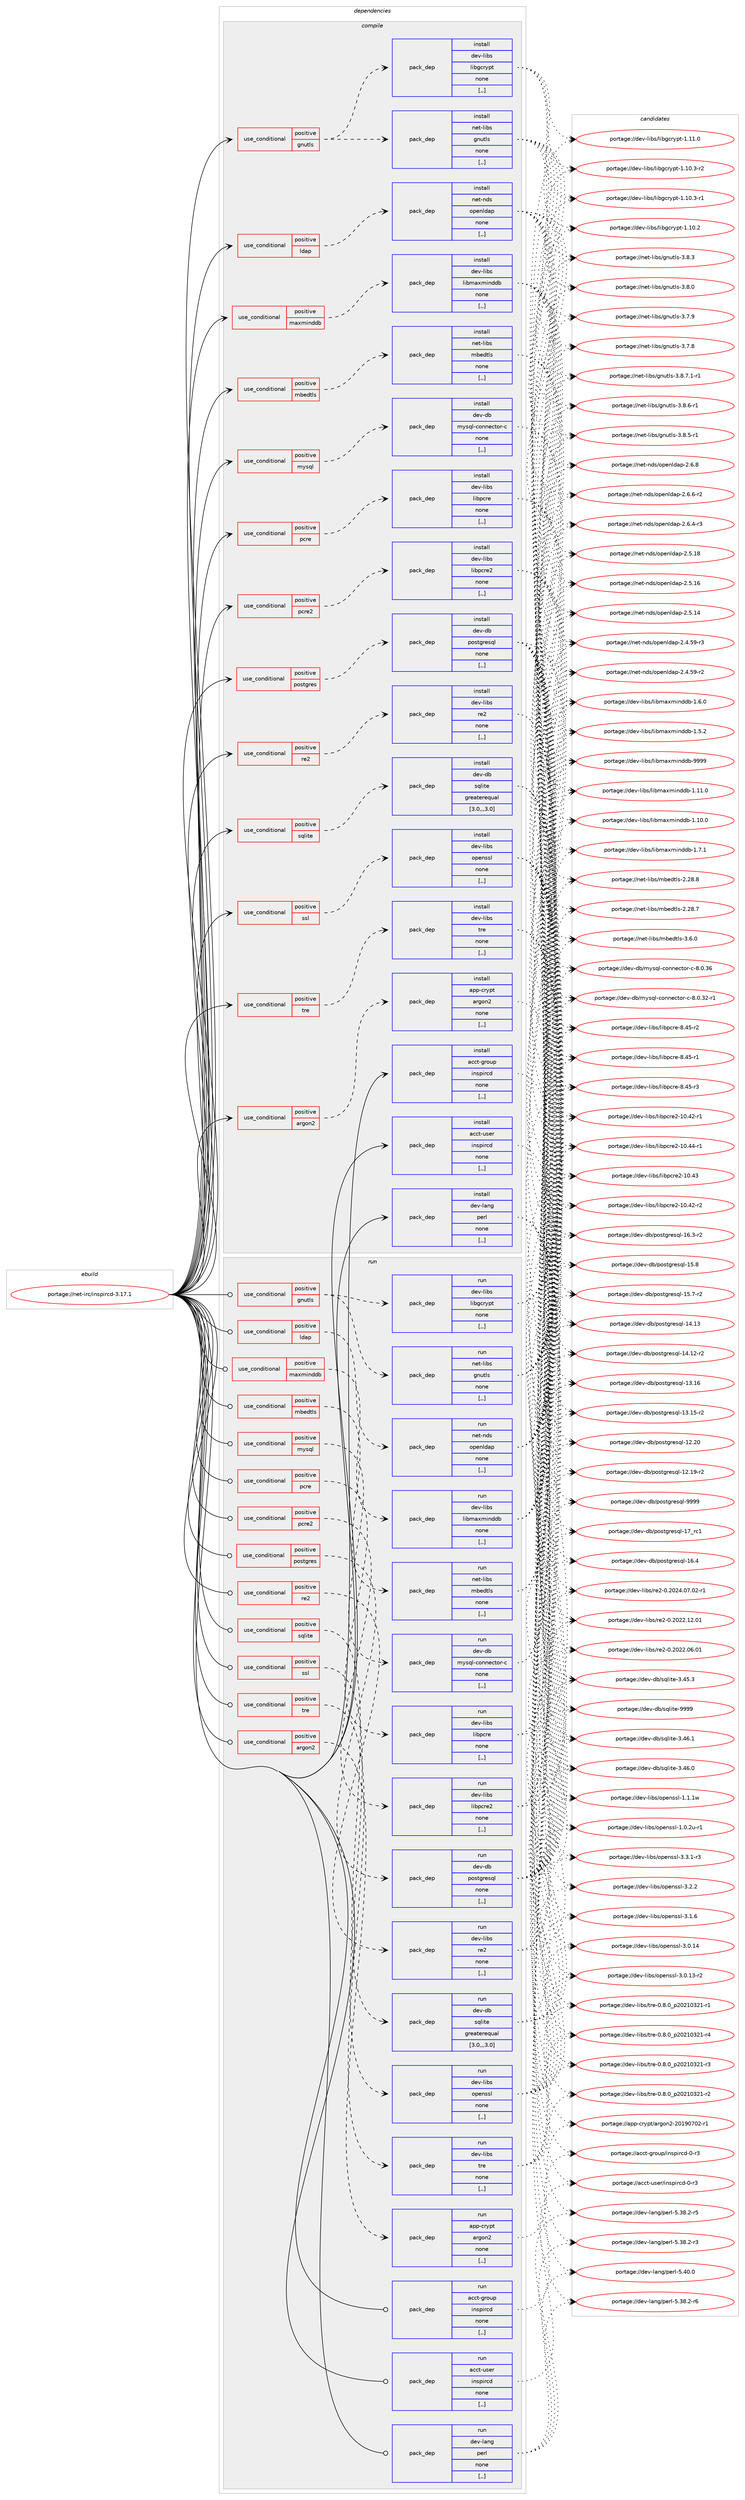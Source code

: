 digraph prolog {

# *************
# Graph options
# *************

newrank=true;
concentrate=true;
compound=true;
graph [rankdir=LR,fontname=Helvetica,fontsize=10,ranksep=1.5];#, ranksep=2.5, nodesep=0.2];
edge  [arrowhead=vee];
node  [fontname=Helvetica,fontsize=10];

# **********
# The ebuild
# **********

subgraph cluster_leftcol {
color=gray;
label=<<i>ebuild</i>>;
id [label="portage://net-irc/inspircd-3.17.1", color=red, width=4, href="../net-irc/inspircd-3.17.1.svg"];
}

# ****************
# The dependencies
# ****************

subgraph cluster_midcol {
color=gray;
label=<<i>dependencies</i>>;
subgraph cluster_compile {
fillcolor="#eeeeee";
style=filled;
label=<<i>compile</i>>;
subgraph cond226894 {
dependency867747 [label=<<TABLE BORDER="0" CELLBORDER="1" CELLSPACING="0" CELLPADDING="4"><TR><TD ROWSPAN="3" CELLPADDING="10">use_conditional</TD></TR><TR><TD>positive</TD></TR><TR><TD>argon2</TD></TR></TABLE>>, shape=none, color=red];
subgraph pack634458 {
dependency867748 [label=<<TABLE BORDER="0" CELLBORDER="1" CELLSPACING="0" CELLPADDING="4" WIDTH="220"><TR><TD ROWSPAN="6" CELLPADDING="30">pack_dep</TD></TR><TR><TD WIDTH="110">install</TD></TR><TR><TD>app-crypt</TD></TR><TR><TD>argon2</TD></TR><TR><TD>none</TD></TR><TR><TD>[,,]</TD></TR></TABLE>>, shape=none, color=blue];
}
dependency867747:e -> dependency867748:w [weight=20,style="dashed",arrowhead="vee"];
}
id:e -> dependency867747:w [weight=20,style="solid",arrowhead="vee"];
subgraph cond226895 {
dependency867749 [label=<<TABLE BORDER="0" CELLBORDER="1" CELLSPACING="0" CELLPADDING="4"><TR><TD ROWSPAN="3" CELLPADDING="10">use_conditional</TD></TR><TR><TD>positive</TD></TR><TR><TD>gnutls</TD></TR></TABLE>>, shape=none, color=red];
subgraph pack634459 {
dependency867750 [label=<<TABLE BORDER="0" CELLBORDER="1" CELLSPACING="0" CELLPADDING="4" WIDTH="220"><TR><TD ROWSPAN="6" CELLPADDING="30">pack_dep</TD></TR><TR><TD WIDTH="110">install</TD></TR><TR><TD>net-libs</TD></TR><TR><TD>gnutls</TD></TR><TR><TD>none</TD></TR><TR><TD>[,,]</TD></TR></TABLE>>, shape=none, color=blue];
}
dependency867749:e -> dependency867750:w [weight=20,style="dashed",arrowhead="vee"];
subgraph pack634460 {
dependency867751 [label=<<TABLE BORDER="0" CELLBORDER="1" CELLSPACING="0" CELLPADDING="4" WIDTH="220"><TR><TD ROWSPAN="6" CELLPADDING="30">pack_dep</TD></TR><TR><TD WIDTH="110">install</TD></TR><TR><TD>dev-libs</TD></TR><TR><TD>libgcrypt</TD></TR><TR><TD>none</TD></TR><TR><TD>[,,]</TD></TR></TABLE>>, shape=none, color=blue];
}
dependency867749:e -> dependency867751:w [weight=20,style="dashed",arrowhead="vee"];
}
id:e -> dependency867749:w [weight=20,style="solid",arrowhead="vee"];
subgraph cond226896 {
dependency867752 [label=<<TABLE BORDER="0" CELLBORDER="1" CELLSPACING="0" CELLPADDING="4"><TR><TD ROWSPAN="3" CELLPADDING="10">use_conditional</TD></TR><TR><TD>positive</TD></TR><TR><TD>ldap</TD></TR></TABLE>>, shape=none, color=red];
subgraph pack634461 {
dependency867753 [label=<<TABLE BORDER="0" CELLBORDER="1" CELLSPACING="0" CELLPADDING="4" WIDTH="220"><TR><TD ROWSPAN="6" CELLPADDING="30">pack_dep</TD></TR><TR><TD WIDTH="110">install</TD></TR><TR><TD>net-nds</TD></TR><TR><TD>openldap</TD></TR><TR><TD>none</TD></TR><TR><TD>[,,]</TD></TR></TABLE>>, shape=none, color=blue];
}
dependency867752:e -> dependency867753:w [weight=20,style="dashed",arrowhead="vee"];
}
id:e -> dependency867752:w [weight=20,style="solid",arrowhead="vee"];
subgraph cond226897 {
dependency867754 [label=<<TABLE BORDER="0" CELLBORDER="1" CELLSPACING="0" CELLPADDING="4"><TR><TD ROWSPAN="3" CELLPADDING="10">use_conditional</TD></TR><TR><TD>positive</TD></TR><TR><TD>maxminddb</TD></TR></TABLE>>, shape=none, color=red];
subgraph pack634462 {
dependency867755 [label=<<TABLE BORDER="0" CELLBORDER="1" CELLSPACING="0" CELLPADDING="4" WIDTH="220"><TR><TD ROWSPAN="6" CELLPADDING="30">pack_dep</TD></TR><TR><TD WIDTH="110">install</TD></TR><TR><TD>dev-libs</TD></TR><TR><TD>libmaxminddb</TD></TR><TR><TD>none</TD></TR><TR><TD>[,,]</TD></TR></TABLE>>, shape=none, color=blue];
}
dependency867754:e -> dependency867755:w [weight=20,style="dashed",arrowhead="vee"];
}
id:e -> dependency867754:w [weight=20,style="solid",arrowhead="vee"];
subgraph cond226898 {
dependency867756 [label=<<TABLE BORDER="0" CELLBORDER="1" CELLSPACING="0" CELLPADDING="4"><TR><TD ROWSPAN="3" CELLPADDING="10">use_conditional</TD></TR><TR><TD>positive</TD></TR><TR><TD>mbedtls</TD></TR></TABLE>>, shape=none, color=red];
subgraph pack634463 {
dependency867757 [label=<<TABLE BORDER="0" CELLBORDER="1" CELLSPACING="0" CELLPADDING="4" WIDTH="220"><TR><TD ROWSPAN="6" CELLPADDING="30">pack_dep</TD></TR><TR><TD WIDTH="110">install</TD></TR><TR><TD>net-libs</TD></TR><TR><TD>mbedtls</TD></TR><TR><TD>none</TD></TR><TR><TD>[,,]</TD></TR></TABLE>>, shape=none, color=blue];
}
dependency867756:e -> dependency867757:w [weight=20,style="dashed",arrowhead="vee"];
}
id:e -> dependency867756:w [weight=20,style="solid",arrowhead="vee"];
subgraph cond226899 {
dependency867758 [label=<<TABLE BORDER="0" CELLBORDER="1" CELLSPACING="0" CELLPADDING="4"><TR><TD ROWSPAN="3" CELLPADDING="10">use_conditional</TD></TR><TR><TD>positive</TD></TR><TR><TD>mysql</TD></TR></TABLE>>, shape=none, color=red];
subgraph pack634464 {
dependency867759 [label=<<TABLE BORDER="0" CELLBORDER="1" CELLSPACING="0" CELLPADDING="4" WIDTH="220"><TR><TD ROWSPAN="6" CELLPADDING="30">pack_dep</TD></TR><TR><TD WIDTH="110">install</TD></TR><TR><TD>dev-db</TD></TR><TR><TD>mysql-connector-c</TD></TR><TR><TD>none</TD></TR><TR><TD>[,,]</TD></TR></TABLE>>, shape=none, color=blue];
}
dependency867758:e -> dependency867759:w [weight=20,style="dashed",arrowhead="vee"];
}
id:e -> dependency867758:w [weight=20,style="solid",arrowhead="vee"];
subgraph cond226900 {
dependency867760 [label=<<TABLE BORDER="0" CELLBORDER="1" CELLSPACING="0" CELLPADDING="4"><TR><TD ROWSPAN="3" CELLPADDING="10">use_conditional</TD></TR><TR><TD>positive</TD></TR><TR><TD>pcre</TD></TR></TABLE>>, shape=none, color=red];
subgraph pack634465 {
dependency867761 [label=<<TABLE BORDER="0" CELLBORDER="1" CELLSPACING="0" CELLPADDING="4" WIDTH="220"><TR><TD ROWSPAN="6" CELLPADDING="30">pack_dep</TD></TR><TR><TD WIDTH="110">install</TD></TR><TR><TD>dev-libs</TD></TR><TR><TD>libpcre</TD></TR><TR><TD>none</TD></TR><TR><TD>[,,]</TD></TR></TABLE>>, shape=none, color=blue];
}
dependency867760:e -> dependency867761:w [weight=20,style="dashed",arrowhead="vee"];
}
id:e -> dependency867760:w [weight=20,style="solid",arrowhead="vee"];
subgraph cond226901 {
dependency867762 [label=<<TABLE BORDER="0" CELLBORDER="1" CELLSPACING="0" CELLPADDING="4"><TR><TD ROWSPAN="3" CELLPADDING="10">use_conditional</TD></TR><TR><TD>positive</TD></TR><TR><TD>pcre2</TD></TR></TABLE>>, shape=none, color=red];
subgraph pack634466 {
dependency867763 [label=<<TABLE BORDER="0" CELLBORDER="1" CELLSPACING="0" CELLPADDING="4" WIDTH="220"><TR><TD ROWSPAN="6" CELLPADDING="30">pack_dep</TD></TR><TR><TD WIDTH="110">install</TD></TR><TR><TD>dev-libs</TD></TR><TR><TD>libpcre2</TD></TR><TR><TD>none</TD></TR><TR><TD>[,,]</TD></TR></TABLE>>, shape=none, color=blue];
}
dependency867762:e -> dependency867763:w [weight=20,style="dashed",arrowhead="vee"];
}
id:e -> dependency867762:w [weight=20,style="solid",arrowhead="vee"];
subgraph cond226902 {
dependency867764 [label=<<TABLE BORDER="0" CELLBORDER="1" CELLSPACING="0" CELLPADDING="4"><TR><TD ROWSPAN="3" CELLPADDING="10">use_conditional</TD></TR><TR><TD>positive</TD></TR><TR><TD>postgres</TD></TR></TABLE>>, shape=none, color=red];
subgraph pack634467 {
dependency867765 [label=<<TABLE BORDER="0" CELLBORDER="1" CELLSPACING="0" CELLPADDING="4" WIDTH="220"><TR><TD ROWSPAN="6" CELLPADDING="30">pack_dep</TD></TR><TR><TD WIDTH="110">install</TD></TR><TR><TD>dev-db</TD></TR><TR><TD>postgresql</TD></TR><TR><TD>none</TD></TR><TR><TD>[,,]</TD></TR></TABLE>>, shape=none, color=blue];
}
dependency867764:e -> dependency867765:w [weight=20,style="dashed",arrowhead="vee"];
}
id:e -> dependency867764:w [weight=20,style="solid",arrowhead="vee"];
subgraph cond226903 {
dependency867766 [label=<<TABLE BORDER="0" CELLBORDER="1" CELLSPACING="0" CELLPADDING="4"><TR><TD ROWSPAN="3" CELLPADDING="10">use_conditional</TD></TR><TR><TD>positive</TD></TR><TR><TD>re2</TD></TR></TABLE>>, shape=none, color=red];
subgraph pack634468 {
dependency867767 [label=<<TABLE BORDER="0" CELLBORDER="1" CELLSPACING="0" CELLPADDING="4" WIDTH="220"><TR><TD ROWSPAN="6" CELLPADDING="30">pack_dep</TD></TR><TR><TD WIDTH="110">install</TD></TR><TR><TD>dev-libs</TD></TR><TR><TD>re2</TD></TR><TR><TD>none</TD></TR><TR><TD>[,,]</TD></TR></TABLE>>, shape=none, color=blue];
}
dependency867766:e -> dependency867767:w [weight=20,style="dashed",arrowhead="vee"];
}
id:e -> dependency867766:w [weight=20,style="solid",arrowhead="vee"];
subgraph cond226904 {
dependency867768 [label=<<TABLE BORDER="0" CELLBORDER="1" CELLSPACING="0" CELLPADDING="4"><TR><TD ROWSPAN="3" CELLPADDING="10">use_conditional</TD></TR><TR><TD>positive</TD></TR><TR><TD>sqlite</TD></TR></TABLE>>, shape=none, color=red];
subgraph pack634469 {
dependency867769 [label=<<TABLE BORDER="0" CELLBORDER="1" CELLSPACING="0" CELLPADDING="4" WIDTH="220"><TR><TD ROWSPAN="6" CELLPADDING="30">pack_dep</TD></TR><TR><TD WIDTH="110">install</TD></TR><TR><TD>dev-db</TD></TR><TR><TD>sqlite</TD></TR><TR><TD>greaterequal</TD></TR><TR><TD>[3.0,,,3.0]</TD></TR></TABLE>>, shape=none, color=blue];
}
dependency867768:e -> dependency867769:w [weight=20,style="dashed",arrowhead="vee"];
}
id:e -> dependency867768:w [weight=20,style="solid",arrowhead="vee"];
subgraph cond226905 {
dependency867770 [label=<<TABLE BORDER="0" CELLBORDER="1" CELLSPACING="0" CELLPADDING="4"><TR><TD ROWSPAN="3" CELLPADDING="10">use_conditional</TD></TR><TR><TD>positive</TD></TR><TR><TD>ssl</TD></TR></TABLE>>, shape=none, color=red];
subgraph pack634470 {
dependency867771 [label=<<TABLE BORDER="0" CELLBORDER="1" CELLSPACING="0" CELLPADDING="4" WIDTH="220"><TR><TD ROWSPAN="6" CELLPADDING="30">pack_dep</TD></TR><TR><TD WIDTH="110">install</TD></TR><TR><TD>dev-libs</TD></TR><TR><TD>openssl</TD></TR><TR><TD>none</TD></TR><TR><TD>[,,]</TD></TR></TABLE>>, shape=none, color=blue];
}
dependency867770:e -> dependency867771:w [weight=20,style="dashed",arrowhead="vee"];
}
id:e -> dependency867770:w [weight=20,style="solid",arrowhead="vee"];
subgraph cond226906 {
dependency867772 [label=<<TABLE BORDER="0" CELLBORDER="1" CELLSPACING="0" CELLPADDING="4"><TR><TD ROWSPAN="3" CELLPADDING="10">use_conditional</TD></TR><TR><TD>positive</TD></TR><TR><TD>tre</TD></TR></TABLE>>, shape=none, color=red];
subgraph pack634471 {
dependency867773 [label=<<TABLE BORDER="0" CELLBORDER="1" CELLSPACING="0" CELLPADDING="4" WIDTH="220"><TR><TD ROWSPAN="6" CELLPADDING="30">pack_dep</TD></TR><TR><TD WIDTH="110">install</TD></TR><TR><TD>dev-libs</TD></TR><TR><TD>tre</TD></TR><TR><TD>none</TD></TR><TR><TD>[,,]</TD></TR></TABLE>>, shape=none, color=blue];
}
dependency867772:e -> dependency867773:w [weight=20,style="dashed",arrowhead="vee"];
}
id:e -> dependency867772:w [weight=20,style="solid",arrowhead="vee"];
subgraph pack634472 {
dependency867774 [label=<<TABLE BORDER="0" CELLBORDER="1" CELLSPACING="0" CELLPADDING="4" WIDTH="220"><TR><TD ROWSPAN="6" CELLPADDING="30">pack_dep</TD></TR><TR><TD WIDTH="110">install</TD></TR><TR><TD>acct-group</TD></TR><TR><TD>inspircd</TD></TR><TR><TD>none</TD></TR><TR><TD>[,,]</TD></TR></TABLE>>, shape=none, color=blue];
}
id:e -> dependency867774:w [weight=20,style="solid",arrowhead="vee"];
subgraph pack634473 {
dependency867775 [label=<<TABLE BORDER="0" CELLBORDER="1" CELLSPACING="0" CELLPADDING="4" WIDTH="220"><TR><TD ROWSPAN="6" CELLPADDING="30">pack_dep</TD></TR><TR><TD WIDTH="110">install</TD></TR><TR><TD>acct-user</TD></TR><TR><TD>inspircd</TD></TR><TR><TD>none</TD></TR><TR><TD>[,,]</TD></TR></TABLE>>, shape=none, color=blue];
}
id:e -> dependency867775:w [weight=20,style="solid",arrowhead="vee"];
subgraph pack634474 {
dependency867776 [label=<<TABLE BORDER="0" CELLBORDER="1" CELLSPACING="0" CELLPADDING="4" WIDTH="220"><TR><TD ROWSPAN="6" CELLPADDING="30">pack_dep</TD></TR><TR><TD WIDTH="110">install</TD></TR><TR><TD>dev-lang</TD></TR><TR><TD>perl</TD></TR><TR><TD>none</TD></TR><TR><TD>[,,]</TD></TR></TABLE>>, shape=none, color=blue];
}
id:e -> dependency867776:w [weight=20,style="solid",arrowhead="vee"];
}
subgraph cluster_compileandrun {
fillcolor="#eeeeee";
style=filled;
label=<<i>compile and run</i>>;
}
subgraph cluster_run {
fillcolor="#eeeeee";
style=filled;
label=<<i>run</i>>;
subgraph cond226907 {
dependency867777 [label=<<TABLE BORDER="0" CELLBORDER="1" CELLSPACING="0" CELLPADDING="4"><TR><TD ROWSPAN="3" CELLPADDING="10">use_conditional</TD></TR><TR><TD>positive</TD></TR><TR><TD>argon2</TD></TR></TABLE>>, shape=none, color=red];
subgraph pack634475 {
dependency867778 [label=<<TABLE BORDER="0" CELLBORDER="1" CELLSPACING="0" CELLPADDING="4" WIDTH="220"><TR><TD ROWSPAN="6" CELLPADDING="30">pack_dep</TD></TR><TR><TD WIDTH="110">run</TD></TR><TR><TD>app-crypt</TD></TR><TR><TD>argon2</TD></TR><TR><TD>none</TD></TR><TR><TD>[,,]</TD></TR></TABLE>>, shape=none, color=blue];
}
dependency867777:e -> dependency867778:w [weight=20,style="dashed",arrowhead="vee"];
}
id:e -> dependency867777:w [weight=20,style="solid",arrowhead="odot"];
subgraph cond226908 {
dependency867779 [label=<<TABLE BORDER="0" CELLBORDER="1" CELLSPACING="0" CELLPADDING="4"><TR><TD ROWSPAN="3" CELLPADDING="10">use_conditional</TD></TR><TR><TD>positive</TD></TR><TR><TD>gnutls</TD></TR></TABLE>>, shape=none, color=red];
subgraph pack634476 {
dependency867780 [label=<<TABLE BORDER="0" CELLBORDER="1" CELLSPACING="0" CELLPADDING="4" WIDTH="220"><TR><TD ROWSPAN="6" CELLPADDING="30">pack_dep</TD></TR><TR><TD WIDTH="110">run</TD></TR><TR><TD>net-libs</TD></TR><TR><TD>gnutls</TD></TR><TR><TD>none</TD></TR><TR><TD>[,,]</TD></TR></TABLE>>, shape=none, color=blue];
}
dependency867779:e -> dependency867780:w [weight=20,style="dashed",arrowhead="vee"];
subgraph pack634477 {
dependency867781 [label=<<TABLE BORDER="0" CELLBORDER="1" CELLSPACING="0" CELLPADDING="4" WIDTH="220"><TR><TD ROWSPAN="6" CELLPADDING="30">pack_dep</TD></TR><TR><TD WIDTH="110">run</TD></TR><TR><TD>dev-libs</TD></TR><TR><TD>libgcrypt</TD></TR><TR><TD>none</TD></TR><TR><TD>[,,]</TD></TR></TABLE>>, shape=none, color=blue];
}
dependency867779:e -> dependency867781:w [weight=20,style="dashed",arrowhead="vee"];
}
id:e -> dependency867779:w [weight=20,style="solid",arrowhead="odot"];
subgraph cond226909 {
dependency867782 [label=<<TABLE BORDER="0" CELLBORDER="1" CELLSPACING="0" CELLPADDING="4"><TR><TD ROWSPAN="3" CELLPADDING="10">use_conditional</TD></TR><TR><TD>positive</TD></TR><TR><TD>ldap</TD></TR></TABLE>>, shape=none, color=red];
subgraph pack634478 {
dependency867783 [label=<<TABLE BORDER="0" CELLBORDER="1" CELLSPACING="0" CELLPADDING="4" WIDTH="220"><TR><TD ROWSPAN="6" CELLPADDING="30">pack_dep</TD></TR><TR><TD WIDTH="110">run</TD></TR><TR><TD>net-nds</TD></TR><TR><TD>openldap</TD></TR><TR><TD>none</TD></TR><TR><TD>[,,]</TD></TR></TABLE>>, shape=none, color=blue];
}
dependency867782:e -> dependency867783:w [weight=20,style="dashed",arrowhead="vee"];
}
id:e -> dependency867782:w [weight=20,style="solid",arrowhead="odot"];
subgraph cond226910 {
dependency867784 [label=<<TABLE BORDER="0" CELLBORDER="1" CELLSPACING="0" CELLPADDING="4"><TR><TD ROWSPAN="3" CELLPADDING="10">use_conditional</TD></TR><TR><TD>positive</TD></TR><TR><TD>maxminddb</TD></TR></TABLE>>, shape=none, color=red];
subgraph pack634479 {
dependency867785 [label=<<TABLE BORDER="0" CELLBORDER="1" CELLSPACING="0" CELLPADDING="4" WIDTH="220"><TR><TD ROWSPAN="6" CELLPADDING="30">pack_dep</TD></TR><TR><TD WIDTH="110">run</TD></TR><TR><TD>dev-libs</TD></TR><TR><TD>libmaxminddb</TD></TR><TR><TD>none</TD></TR><TR><TD>[,,]</TD></TR></TABLE>>, shape=none, color=blue];
}
dependency867784:e -> dependency867785:w [weight=20,style="dashed",arrowhead="vee"];
}
id:e -> dependency867784:w [weight=20,style="solid",arrowhead="odot"];
subgraph cond226911 {
dependency867786 [label=<<TABLE BORDER="0" CELLBORDER="1" CELLSPACING="0" CELLPADDING="4"><TR><TD ROWSPAN="3" CELLPADDING="10">use_conditional</TD></TR><TR><TD>positive</TD></TR><TR><TD>mbedtls</TD></TR></TABLE>>, shape=none, color=red];
subgraph pack634480 {
dependency867787 [label=<<TABLE BORDER="0" CELLBORDER="1" CELLSPACING="0" CELLPADDING="4" WIDTH="220"><TR><TD ROWSPAN="6" CELLPADDING="30">pack_dep</TD></TR><TR><TD WIDTH="110">run</TD></TR><TR><TD>net-libs</TD></TR><TR><TD>mbedtls</TD></TR><TR><TD>none</TD></TR><TR><TD>[,,]</TD></TR></TABLE>>, shape=none, color=blue];
}
dependency867786:e -> dependency867787:w [weight=20,style="dashed",arrowhead="vee"];
}
id:e -> dependency867786:w [weight=20,style="solid",arrowhead="odot"];
subgraph cond226912 {
dependency867788 [label=<<TABLE BORDER="0" CELLBORDER="1" CELLSPACING="0" CELLPADDING="4"><TR><TD ROWSPAN="3" CELLPADDING="10">use_conditional</TD></TR><TR><TD>positive</TD></TR><TR><TD>mysql</TD></TR></TABLE>>, shape=none, color=red];
subgraph pack634481 {
dependency867789 [label=<<TABLE BORDER="0" CELLBORDER="1" CELLSPACING="0" CELLPADDING="4" WIDTH="220"><TR><TD ROWSPAN="6" CELLPADDING="30">pack_dep</TD></TR><TR><TD WIDTH="110">run</TD></TR><TR><TD>dev-db</TD></TR><TR><TD>mysql-connector-c</TD></TR><TR><TD>none</TD></TR><TR><TD>[,,]</TD></TR></TABLE>>, shape=none, color=blue];
}
dependency867788:e -> dependency867789:w [weight=20,style="dashed",arrowhead="vee"];
}
id:e -> dependency867788:w [weight=20,style="solid",arrowhead="odot"];
subgraph cond226913 {
dependency867790 [label=<<TABLE BORDER="0" CELLBORDER="1" CELLSPACING="0" CELLPADDING="4"><TR><TD ROWSPAN="3" CELLPADDING="10">use_conditional</TD></TR><TR><TD>positive</TD></TR><TR><TD>pcre</TD></TR></TABLE>>, shape=none, color=red];
subgraph pack634482 {
dependency867791 [label=<<TABLE BORDER="0" CELLBORDER="1" CELLSPACING="0" CELLPADDING="4" WIDTH="220"><TR><TD ROWSPAN="6" CELLPADDING="30">pack_dep</TD></TR><TR><TD WIDTH="110">run</TD></TR><TR><TD>dev-libs</TD></TR><TR><TD>libpcre</TD></TR><TR><TD>none</TD></TR><TR><TD>[,,]</TD></TR></TABLE>>, shape=none, color=blue];
}
dependency867790:e -> dependency867791:w [weight=20,style="dashed",arrowhead="vee"];
}
id:e -> dependency867790:w [weight=20,style="solid",arrowhead="odot"];
subgraph cond226914 {
dependency867792 [label=<<TABLE BORDER="0" CELLBORDER="1" CELLSPACING="0" CELLPADDING="4"><TR><TD ROWSPAN="3" CELLPADDING="10">use_conditional</TD></TR><TR><TD>positive</TD></TR><TR><TD>pcre2</TD></TR></TABLE>>, shape=none, color=red];
subgraph pack634483 {
dependency867793 [label=<<TABLE BORDER="0" CELLBORDER="1" CELLSPACING="0" CELLPADDING="4" WIDTH="220"><TR><TD ROWSPAN="6" CELLPADDING="30">pack_dep</TD></TR><TR><TD WIDTH="110">run</TD></TR><TR><TD>dev-libs</TD></TR><TR><TD>libpcre2</TD></TR><TR><TD>none</TD></TR><TR><TD>[,,]</TD></TR></TABLE>>, shape=none, color=blue];
}
dependency867792:e -> dependency867793:w [weight=20,style="dashed",arrowhead="vee"];
}
id:e -> dependency867792:w [weight=20,style="solid",arrowhead="odot"];
subgraph cond226915 {
dependency867794 [label=<<TABLE BORDER="0" CELLBORDER="1" CELLSPACING="0" CELLPADDING="4"><TR><TD ROWSPAN="3" CELLPADDING="10">use_conditional</TD></TR><TR><TD>positive</TD></TR><TR><TD>postgres</TD></TR></TABLE>>, shape=none, color=red];
subgraph pack634484 {
dependency867795 [label=<<TABLE BORDER="0" CELLBORDER="1" CELLSPACING="0" CELLPADDING="4" WIDTH="220"><TR><TD ROWSPAN="6" CELLPADDING="30">pack_dep</TD></TR><TR><TD WIDTH="110">run</TD></TR><TR><TD>dev-db</TD></TR><TR><TD>postgresql</TD></TR><TR><TD>none</TD></TR><TR><TD>[,,]</TD></TR></TABLE>>, shape=none, color=blue];
}
dependency867794:e -> dependency867795:w [weight=20,style="dashed",arrowhead="vee"];
}
id:e -> dependency867794:w [weight=20,style="solid",arrowhead="odot"];
subgraph cond226916 {
dependency867796 [label=<<TABLE BORDER="0" CELLBORDER="1" CELLSPACING="0" CELLPADDING="4"><TR><TD ROWSPAN="3" CELLPADDING="10">use_conditional</TD></TR><TR><TD>positive</TD></TR><TR><TD>re2</TD></TR></TABLE>>, shape=none, color=red];
subgraph pack634485 {
dependency867797 [label=<<TABLE BORDER="0" CELLBORDER="1" CELLSPACING="0" CELLPADDING="4" WIDTH="220"><TR><TD ROWSPAN="6" CELLPADDING="30">pack_dep</TD></TR><TR><TD WIDTH="110">run</TD></TR><TR><TD>dev-libs</TD></TR><TR><TD>re2</TD></TR><TR><TD>none</TD></TR><TR><TD>[,,]</TD></TR></TABLE>>, shape=none, color=blue];
}
dependency867796:e -> dependency867797:w [weight=20,style="dashed",arrowhead="vee"];
}
id:e -> dependency867796:w [weight=20,style="solid",arrowhead="odot"];
subgraph cond226917 {
dependency867798 [label=<<TABLE BORDER="0" CELLBORDER="1" CELLSPACING="0" CELLPADDING="4"><TR><TD ROWSPAN="3" CELLPADDING="10">use_conditional</TD></TR><TR><TD>positive</TD></TR><TR><TD>sqlite</TD></TR></TABLE>>, shape=none, color=red];
subgraph pack634486 {
dependency867799 [label=<<TABLE BORDER="0" CELLBORDER="1" CELLSPACING="0" CELLPADDING="4" WIDTH="220"><TR><TD ROWSPAN="6" CELLPADDING="30">pack_dep</TD></TR><TR><TD WIDTH="110">run</TD></TR><TR><TD>dev-db</TD></TR><TR><TD>sqlite</TD></TR><TR><TD>greaterequal</TD></TR><TR><TD>[3.0,,,3.0]</TD></TR></TABLE>>, shape=none, color=blue];
}
dependency867798:e -> dependency867799:w [weight=20,style="dashed",arrowhead="vee"];
}
id:e -> dependency867798:w [weight=20,style="solid",arrowhead="odot"];
subgraph cond226918 {
dependency867800 [label=<<TABLE BORDER="0" CELLBORDER="1" CELLSPACING="0" CELLPADDING="4"><TR><TD ROWSPAN="3" CELLPADDING="10">use_conditional</TD></TR><TR><TD>positive</TD></TR><TR><TD>ssl</TD></TR></TABLE>>, shape=none, color=red];
subgraph pack634487 {
dependency867801 [label=<<TABLE BORDER="0" CELLBORDER="1" CELLSPACING="0" CELLPADDING="4" WIDTH="220"><TR><TD ROWSPAN="6" CELLPADDING="30">pack_dep</TD></TR><TR><TD WIDTH="110">run</TD></TR><TR><TD>dev-libs</TD></TR><TR><TD>openssl</TD></TR><TR><TD>none</TD></TR><TR><TD>[,,]</TD></TR></TABLE>>, shape=none, color=blue];
}
dependency867800:e -> dependency867801:w [weight=20,style="dashed",arrowhead="vee"];
}
id:e -> dependency867800:w [weight=20,style="solid",arrowhead="odot"];
subgraph cond226919 {
dependency867802 [label=<<TABLE BORDER="0" CELLBORDER="1" CELLSPACING="0" CELLPADDING="4"><TR><TD ROWSPAN="3" CELLPADDING="10">use_conditional</TD></TR><TR><TD>positive</TD></TR><TR><TD>tre</TD></TR></TABLE>>, shape=none, color=red];
subgraph pack634488 {
dependency867803 [label=<<TABLE BORDER="0" CELLBORDER="1" CELLSPACING="0" CELLPADDING="4" WIDTH="220"><TR><TD ROWSPAN="6" CELLPADDING="30">pack_dep</TD></TR><TR><TD WIDTH="110">run</TD></TR><TR><TD>dev-libs</TD></TR><TR><TD>tre</TD></TR><TR><TD>none</TD></TR><TR><TD>[,,]</TD></TR></TABLE>>, shape=none, color=blue];
}
dependency867802:e -> dependency867803:w [weight=20,style="dashed",arrowhead="vee"];
}
id:e -> dependency867802:w [weight=20,style="solid",arrowhead="odot"];
subgraph pack634489 {
dependency867804 [label=<<TABLE BORDER="0" CELLBORDER="1" CELLSPACING="0" CELLPADDING="4" WIDTH="220"><TR><TD ROWSPAN="6" CELLPADDING="30">pack_dep</TD></TR><TR><TD WIDTH="110">run</TD></TR><TR><TD>acct-group</TD></TR><TR><TD>inspircd</TD></TR><TR><TD>none</TD></TR><TR><TD>[,,]</TD></TR></TABLE>>, shape=none, color=blue];
}
id:e -> dependency867804:w [weight=20,style="solid",arrowhead="odot"];
subgraph pack634490 {
dependency867805 [label=<<TABLE BORDER="0" CELLBORDER="1" CELLSPACING="0" CELLPADDING="4" WIDTH="220"><TR><TD ROWSPAN="6" CELLPADDING="30">pack_dep</TD></TR><TR><TD WIDTH="110">run</TD></TR><TR><TD>acct-user</TD></TR><TR><TD>inspircd</TD></TR><TR><TD>none</TD></TR><TR><TD>[,,]</TD></TR></TABLE>>, shape=none, color=blue];
}
id:e -> dependency867805:w [weight=20,style="solid",arrowhead="odot"];
subgraph pack634491 {
dependency867806 [label=<<TABLE BORDER="0" CELLBORDER="1" CELLSPACING="0" CELLPADDING="4" WIDTH="220"><TR><TD ROWSPAN="6" CELLPADDING="30">pack_dep</TD></TR><TR><TD WIDTH="110">run</TD></TR><TR><TD>dev-lang</TD></TR><TR><TD>perl</TD></TR><TR><TD>none</TD></TR><TR><TD>[,,]</TD></TR></TABLE>>, shape=none, color=blue];
}
id:e -> dependency867806:w [weight=20,style="solid",arrowhead="odot"];
}
}

# **************
# The candidates
# **************

subgraph cluster_choices {
rank=same;
color=gray;
label=<<i>candidates</i>>;

subgraph choice634458 {
color=black;
nodesep=1;
choice9711211245991141211121164797114103111110504550484957485548504511449 [label="portage://app-crypt/argon2-20190702-r1", color=red, width=4,href="../app-crypt/argon2-20190702-r1.svg"];
dependency867748:e -> choice9711211245991141211121164797114103111110504550484957485548504511449:w [style=dotted,weight="100"];
}
subgraph choice634459 {
color=black;
nodesep=1;
choice11010111645108105981154710311011711610811545514656465546494511449 [label="portage://net-libs/gnutls-3.8.7.1-r1", color=red, width=4,href="../net-libs/gnutls-3.8.7.1-r1.svg"];
choice1101011164510810598115471031101171161081154551465646544511449 [label="portage://net-libs/gnutls-3.8.6-r1", color=red, width=4,href="../net-libs/gnutls-3.8.6-r1.svg"];
choice1101011164510810598115471031101171161081154551465646534511449 [label="portage://net-libs/gnutls-3.8.5-r1", color=red, width=4,href="../net-libs/gnutls-3.8.5-r1.svg"];
choice110101116451081059811547103110117116108115455146564651 [label="portage://net-libs/gnutls-3.8.3", color=red, width=4,href="../net-libs/gnutls-3.8.3.svg"];
choice110101116451081059811547103110117116108115455146564648 [label="portage://net-libs/gnutls-3.8.0", color=red, width=4,href="../net-libs/gnutls-3.8.0.svg"];
choice110101116451081059811547103110117116108115455146554657 [label="portage://net-libs/gnutls-3.7.9", color=red, width=4,href="../net-libs/gnutls-3.7.9.svg"];
choice110101116451081059811547103110117116108115455146554656 [label="portage://net-libs/gnutls-3.7.8", color=red, width=4,href="../net-libs/gnutls-3.7.8.svg"];
dependency867750:e -> choice11010111645108105981154710311011711610811545514656465546494511449:w [style=dotted,weight="100"];
dependency867750:e -> choice1101011164510810598115471031101171161081154551465646544511449:w [style=dotted,weight="100"];
dependency867750:e -> choice1101011164510810598115471031101171161081154551465646534511449:w [style=dotted,weight="100"];
dependency867750:e -> choice110101116451081059811547103110117116108115455146564651:w [style=dotted,weight="100"];
dependency867750:e -> choice110101116451081059811547103110117116108115455146564648:w [style=dotted,weight="100"];
dependency867750:e -> choice110101116451081059811547103110117116108115455146554657:w [style=dotted,weight="100"];
dependency867750:e -> choice110101116451081059811547103110117116108115455146554656:w [style=dotted,weight="100"];
}
subgraph choice634460 {
color=black;
nodesep=1;
choice100101118451081059811547108105981039911412111211645494649494648 [label="portage://dev-libs/libgcrypt-1.11.0", color=red, width=4,href="../dev-libs/libgcrypt-1.11.0.svg"];
choice1001011184510810598115471081059810399114121112116454946494846514511450 [label="portage://dev-libs/libgcrypt-1.10.3-r2", color=red, width=4,href="../dev-libs/libgcrypt-1.10.3-r2.svg"];
choice1001011184510810598115471081059810399114121112116454946494846514511449 [label="portage://dev-libs/libgcrypt-1.10.3-r1", color=red, width=4,href="../dev-libs/libgcrypt-1.10.3-r1.svg"];
choice100101118451081059811547108105981039911412111211645494649484650 [label="portage://dev-libs/libgcrypt-1.10.2", color=red, width=4,href="../dev-libs/libgcrypt-1.10.2.svg"];
dependency867751:e -> choice100101118451081059811547108105981039911412111211645494649494648:w [style=dotted,weight="100"];
dependency867751:e -> choice1001011184510810598115471081059810399114121112116454946494846514511450:w [style=dotted,weight="100"];
dependency867751:e -> choice1001011184510810598115471081059810399114121112116454946494846514511449:w [style=dotted,weight="100"];
dependency867751:e -> choice100101118451081059811547108105981039911412111211645494649484650:w [style=dotted,weight="100"];
}
subgraph choice634461 {
color=black;
nodesep=1;
choice110101116451101001154711111210111010810097112455046544656 [label="portage://net-nds/openldap-2.6.8", color=red, width=4,href="../net-nds/openldap-2.6.8.svg"];
choice1101011164511010011547111112101110108100971124550465446544511450 [label="portage://net-nds/openldap-2.6.6-r2", color=red, width=4,href="../net-nds/openldap-2.6.6-r2.svg"];
choice1101011164511010011547111112101110108100971124550465446524511451 [label="portage://net-nds/openldap-2.6.4-r3", color=red, width=4,href="../net-nds/openldap-2.6.4-r3.svg"];
choice11010111645110100115471111121011101081009711245504653464956 [label="portage://net-nds/openldap-2.5.18", color=red, width=4,href="../net-nds/openldap-2.5.18.svg"];
choice11010111645110100115471111121011101081009711245504653464954 [label="portage://net-nds/openldap-2.5.16", color=red, width=4,href="../net-nds/openldap-2.5.16.svg"];
choice11010111645110100115471111121011101081009711245504653464952 [label="portage://net-nds/openldap-2.5.14", color=red, width=4,href="../net-nds/openldap-2.5.14.svg"];
choice110101116451101001154711111210111010810097112455046524653574511451 [label="portage://net-nds/openldap-2.4.59-r3", color=red, width=4,href="../net-nds/openldap-2.4.59-r3.svg"];
choice110101116451101001154711111210111010810097112455046524653574511450 [label="portage://net-nds/openldap-2.4.59-r2", color=red, width=4,href="../net-nds/openldap-2.4.59-r2.svg"];
dependency867753:e -> choice110101116451101001154711111210111010810097112455046544656:w [style=dotted,weight="100"];
dependency867753:e -> choice1101011164511010011547111112101110108100971124550465446544511450:w [style=dotted,weight="100"];
dependency867753:e -> choice1101011164511010011547111112101110108100971124550465446524511451:w [style=dotted,weight="100"];
dependency867753:e -> choice11010111645110100115471111121011101081009711245504653464956:w [style=dotted,weight="100"];
dependency867753:e -> choice11010111645110100115471111121011101081009711245504653464954:w [style=dotted,weight="100"];
dependency867753:e -> choice11010111645110100115471111121011101081009711245504653464952:w [style=dotted,weight="100"];
dependency867753:e -> choice110101116451101001154711111210111010810097112455046524653574511451:w [style=dotted,weight="100"];
dependency867753:e -> choice110101116451101001154711111210111010810097112455046524653574511450:w [style=dotted,weight="100"];
}
subgraph choice634462 {
color=black;
nodesep=1;
choice1001011184510810598115471081059810997120109105110100100984557575757 [label="portage://dev-libs/libmaxminddb-9999", color=red, width=4,href="../dev-libs/libmaxminddb-9999.svg"];
choice10010111845108105981154710810598109971201091051101001009845494649494648 [label="portage://dev-libs/libmaxminddb-1.11.0", color=red, width=4,href="../dev-libs/libmaxminddb-1.11.0.svg"];
choice10010111845108105981154710810598109971201091051101001009845494649484648 [label="portage://dev-libs/libmaxminddb-1.10.0", color=red, width=4,href="../dev-libs/libmaxminddb-1.10.0.svg"];
choice100101118451081059811547108105981099712010910511010010098454946554649 [label="portage://dev-libs/libmaxminddb-1.7.1", color=red, width=4,href="../dev-libs/libmaxminddb-1.7.1.svg"];
choice100101118451081059811547108105981099712010910511010010098454946544648 [label="portage://dev-libs/libmaxminddb-1.6.0", color=red, width=4,href="../dev-libs/libmaxminddb-1.6.0.svg"];
choice100101118451081059811547108105981099712010910511010010098454946534650 [label="portage://dev-libs/libmaxminddb-1.5.2", color=red, width=4,href="../dev-libs/libmaxminddb-1.5.2.svg"];
dependency867755:e -> choice1001011184510810598115471081059810997120109105110100100984557575757:w [style=dotted,weight="100"];
dependency867755:e -> choice10010111845108105981154710810598109971201091051101001009845494649494648:w [style=dotted,weight="100"];
dependency867755:e -> choice10010111845108105981154710810598109971201091051101001009845494649484648:w [style=dotted,weight="100"];
dependency867755:e -> choice100101118451081059811547108105981099712010910511010010098454946554649:w [style=dotted,weight="100"];
dependency867755:e -> choice100101118451081059811547108105981099712010910511010010098454946544648:w [style=dotted,weight="100"];
dependency867755:e -> choice100101118451081059811547108105981099712010910511010010098454946534650:w [style=dotted,weight="100"];
}
subgraph choice634463 {
color=black;
nodesep=1;
choice11010111645108105981154710998101100116108115455146544648 [label="portage://net-libs/mbedtls-3.6.0", color=red, width=4,href="../net-libs/mbedtls-3.6.0.svg"];
choice1101011164510810598115471099810110011610811545504650564656 [label="portage://net-libs/mbedtls-2.28.8", color=red, width=4,href="../net-libs/mbedtls-2.28.8.svg"];
choice1101011164510810598115471099810110011610811545504650564655 [label="portage://net-libs/mbedtls-2.28.7", color=red, width=4,href="../net-libs/mbedtls-2.28.7.svg"];
dependency867757:e -> choice11010111645108105981154710998101100116108115455146544648:w [style=dotted,weight="100"];
dependency867757:e -> choice1101011164510810598115471099810110011610811545504650564656:w [style=dotted,weight="100"];
dependency867757:e -> choice1101011164510810598115471099810110011610811545504650564655:w [style=dotted,weight="100"];
}
subgraph choice634464 {
color=black;
nodesep=1;
choice100101118451009847109121115113108459911111011010199116111114459945564648465154 [label="portage://dev-db/mysql-connector-c-8.0.36", color=red, width=4,href="../dev-db/mysql-connector-c-8.0.36.svg"];
choice1001011184510098471091211151131084599111110110101991161111144599455646484651504511449 [label="portage://dev-db/mysql-connector-c-8.0.32-r1", color=red, width=4,href="../dev-db/mysql-connector-c-8.0.32-r1.svg"];
dependency867759:e -> choice100101118451009847109121115113108459911111011010199116111114459945564648465154:w [style=dotted,weight="100"];
dependency867759:e -> choice1001011184510098471091211151131084599111110110101991161111144599455646484651504511449:w [style=dotted,weight="100"];
}
subgraph choice634465 {
color=black;
nodesep=1;
choice100101118451081059811547108105981129911410145564652534511451 [label="portage://dev-libs/libpcre-8.45-r3", color=red, width=4,href="../dev-libs/libpcre-8.45-r3.svg"];
choice100101118451081059811547108105981129911410145564652534511450 [label="portage://dev-libs/libpcre-8.45-r2", color=red, width=4,href="../dev-libs/libpcre-8.45-r2.svg"];
choice100101118451081059811547108105981129911410145564652534511449 [label="portage://dev-libs/libpcre-8.45-r1", color=red, width=4,href="../dev-libs/libpcre-8.45-r1.svg"];
dependency867761:e -> choice100101118451081059811547108105981129911410145564652534511451:w [style=dotted,weight="100"];
dependency867761:e -> choice100101118451081059811547108105981129911410145564652534511450:w [style=dotted,weight="100"];
dependency867761:e -> choice100101118451081059811547108105981129911410145564652534511449:w [style=dotted,weight="100"];
}
subgraph choice634466 {
color=black;
nodesep=1;
choice1001011184510810598115471081059811299114101504549484652524511449 [label="portage://dev-libs/libpcre2-10.44-r1", color=red, width=4,href="../dev-libs/libpcre2-10.44-r1.svg"];
choice100101118451081059811547108105981129911410150454948465251 [label="portage://dev-libs/libpcre2-10.43", color=red, width=4,href="../dev-libs/libpcre2-10.43.svg"];
choice1001011184510810598115471081059811299114101504549484652504511450 [label="portage://dev-libs/libpcre2-10.42-r2", color=red, width=4,href="../dev-libs/libpcre2-10.42-r2.svg"];
choice1001011184510810598115471081059811299114101504549484652504511449 [label="portage://dev-libs/libpcre2-10.42-r1", color=red, width=4,href="../dev-libs/libpcre2-10.42-r1.svg"];
dependency867763:e -> choice1001011184510810598115471081059811299114101504549484652524511449:w [style=dotted,weight="100"];
dependency867763:e -> choice100101118451081059811547108105981129911410150454948465251:w [style=dotted,weight="100"];
dependency867763:e -> choice1001011184510810598115471081059811299114101504549484652504511450:w [style=dotted,weight="100"];
dependency867763:e -> choice1001011184510810598115471081059811299114101504549484652504511449:w [style=dotted,weight="100"];
}
subgraph choice634467 {
color=black;
nodesep=1;
choice1001011184510098471121111151161031141011151131084557575757 [label="portage://dev-db/postgresql-9999", color=red, width=4,href="../dev-db/postgresql-9999.svg"];
choice100101118451009847112111115116103114101115113108454955951149949 [label="portage://dev-db/postgresql-17_rc1", color=red, width=4,href="../dev-db/postgresql-17_rc1.svg"];
choice1001011184510098471121111151161031141011151131084549544652 [label="portage://dev-db/postgresql-16.4", color=red, width=4,href="../dev-db/postgresql-16.4.svg"];
choice10010111845100984711211111511610311410111511310845495446514511450 [label="portage://dev-db/postgresql-16.3-r2", color=red, width=4,href="../dev-db/postgresql-16.3-r2.svg"];
choice1001011184510098471121111151161031141011151131084549534656 [label="portage://dev-db/postgresql-15.8", color=red, width=4,href="../dev-db/postgresql-15.8.svg"];
choice10010111845100984711211111511610311410111511310845495346554511450 [label="portage://dev-db/postgresql-15.7-r2", color=red, width=4,href="../dev-db/postgresql-15.7-r2.svg"];
choice100101118451009847112111115116103114101115113108454952464951 [label="portage://dev-db/postgresql-14.13", color=red, width=4,href="../dev-db/postgresql-14.13.svg"];
choice1001011184510098471121111151161031141011151131084549524649504511450 [label="portage://dev-db/postgresql-14.12-r2", color=red, width=4,href="../dev-db/postgresql-14.12-r2.svg"];
choice100101118451009847112111115116103114101115113108454951464954 [label="portage://dev-db/postgresql-13.16", color=red, width=4,href="../dev-db/postgresql-13.16.svg"];
choice1001011184510098471121111151161031141011151131084549514649534511450 [label="portage://dev-db/postgresql-13.15-r2", color=red, width=4,href="../dev-db/postgresql-13.15-r2.svg"];
choice100101118451009847112111115116103114101115113108454950465048 [label="portage://dev-db/postgresql-12.20", color=red, width=4,href="../dev-db/postgresql-12.20.svg"];
choice1001011184510098471121111151161031141011151131084549504649574511450 [label="portage://dev-db/postgresql-12.19-r2", color=red, width=4,href="../dev-db/postgresql-12.19-r2.svg"];
dependency867765:e -> choice1001011184510098471121111151161031141011151131084557575757:w [style=dotted,weight="100"];
dependency867765:e -> choice100101118451009847112111115116103114101115113108454955951149949:w [style=dotted,weight="100"];
dependency867765:e -> choice1001011184510098471121111151161031141011151131084549544652:w [style=dotted,weight="100"];
dependency867765:e -> choice10010111845100984711211111511610311410111511310845495446514511450:w [style=dotted,weight="100"];
dependency867765:e -> choice1001011184510098471121111151161031141011151131084549534656:w [style=dotted,weight="100"];
dependency867765:e -> choice10010111845100984711211111511610311410111511310845495346554511450:w [style=dotted,weight="100"];
dependency867765:e -> choice100101118451009847112111115116103114101115113108454952464951:w [style=dotted,weight="100"];
dependency867765:e -> choice1001011184510098471121111151161031141011151131084549524649504511450:w [style=dotted,weight="100"];
dependency867765:e -> choice100101118451009847112111115116103114101115113108454951464954:w [style=dotted,weight="100"];
dependency867765:e -> choice1001011184510098471121111151161031141011151131084549514649534511450:w [style=dotted,weight="100"];
dependency867765:e -> choice100101118451009847112111115116103114101115113108454950465048:w [style=dotted,weight="100"];
dependency867765:e -> choice1001011184510098471121111151161031141011151131084549504649574511450:w [style=dotted,weight="100"];
}
subgraph choice634468 {
color=black;
nodesep=1;
choice10010111845108105981154711410150454846504850524648554648504511449 [label="portage://dev-libs/re2-0.2024.07.02-r1", color=red, width=4,href="../dev-libs/re2-0.2024.07.02-r1.svg"];
choice1001011184510810598115471141015045484650485050464950464849 [label="portage://dev-libs/re2-0.2022.12.01", color=red, width=4,href="../dev-libs/re2-0.2022.12.01.svg"];
choice1001011184510810598115471141015045484650485050464854464849 [label="portage://dev-libs/re2-0.2022.06.01", color=red, width=4,href="../dev-libs/re2-0.2022.06.01.svg"];
dependency867767:e -> choice10010111845108105981154711410150454846504850524648554648504511449:w [style=dotted,weight="100"];
dependency867767:e -> choice1001011184510810598115471141015045484650485050464950464849:w [style=dotted,weight="100"];
dependency867767:e -> choice1001011184510810598115471141015045484650485050464854464849:w [style=dotted,weight="100"];
}
subgraph choice634469 {
color=black;
nodesep=1;
choice1001011184510098471151131081051161014557575757 [label="portage://dev-db/sqlite-9999", color=red, width=4,href="../dev-db/sqlite-9999.svg"];
choice10010111845100984711511310810511610145514652544649 [label="portage://dev-db/sqlite-3.46.1", color=red, width=4,href="../dev-db/sqlite-3.46.1.svg"];
choice10010111845100984711511310810511610145514652544648 [label="portage://dev-db/sqlite-3.46.0", color=red, width=4,href="../dev-db/sqlite-3.46.0.svg"];
choice10010111845100984711511310810511610145514652534651 [label="portage://dev-db/sqlite-3.45.3", color=red, width=4,href="../dev-db/sqlite-3.45.3.svg"];
dependency867769:e -> choice1001011184510098471151131081051161014557575757:w [style=dotted,weight="100"];
dependency867769:e -> choice10010111845100984711511310810511610145514652544649:w [style=dotted,weight="100"];
dependency867769:e -> choice10010111845100984711511310810511610145514652544648:w [style=dotted,weight="100"];
dependency867769:e -> choice10010111845100984711511310810511610145514652534651:w [style=dotted,weight="100"];
}
subgraph choice634470 {
color=black;
nodesep=1;
choice1001011184510810598115471111121011101151151084551465146494511451 [label="portage://dev-libs/openssl-3.3.1-r3", color=red, width=4,href="../dev-libs/openssl-3.3.1-r3.svg"];
choice100101118451081059811547111112101110115115108455146504650 [label="portage://dev-libs/openssl-3.2.2", color=red, width=4,href="../dev-libs/openssl-3.2.2.svg"];
choice100101118451081059811547111112101110115115108455146494654 [label="portage://dev-libs/openssl-3.1.6", color=red, width=4,href="../dev-libs/openssl-3.1.6.svg"];
choice10010111845108105981154711111210111011511510845514648464952 [label="portage://dev-libs/openssl-3.0.14", color=red, width=4,href="../dev-libs/openssl-3.0.14.svg"];
choice100101118451081059811547111112101110115115108455146484649514511450 [label="portage://dev-libs/openssl-3.0.13-r2", color=red, width=4,href="../dev-libs/openssl-3.0.13-r2.svg"];
choice100101118451081059811547111112101110115115108454946494649119 [label="portage://dev-libs/openssl-1.1.1w", color=red, width=4,href="../dev-libs/openssl-1.1.1w.svg"];
choice1001011184510810598115471111121011101151151084549464846501174511449 [label="portage://dev-libs/openssl-1.0.2u-r1", color=red, width=4,href="../dev-libs/openssl-1.0.2u-r1.svg"];
dependency867771:e -> choice1001011184510810598115471111121011101151151084551465146494511451:w [style=dotted,weight="100"];
dependency867771:e -> choice100101118451081059811547111112101110115115108455146504650:w [style=dotted,weight="100"];
dependency867771:e -> choice100101118451081059811547111112101110115115108455146494654:w [style=dotted,weight="100"];
dependency867771:e -> choice10010111845108105981154711111210111011511510845514648464952:w [style=dotted,weight="100"];
dependency867771:e -> choice100101118451081059811547111112101110115115108455146484649514511450:w [style=dotted,weight="100"];
dependency867771:e -> choice100101118451081059811547111112101110115115108454946494649119:w [style=dotted,weight="100"];
dependency867771:e -> choice1001011184510810598115471111121011101151151084549464846501174511449:w [style=dotted,weight="100"];
}
subgraph choice634471 {
color=black;
nodesep=1;
choice1001011184510810598115471161141014548465646489511250485049485150494511452 [label="portage://dev-libs/tre-0.8.0_p20210321-r4", color=red, width=4,href="../dev-libs/tre-0.8.0_p20210321-r4.svg"];
choice1001011184510810598115471161141014548465646489511250485049485150494511451 [label="portage://dev-libs/tre-0.8.0_p20210321-r3", color=red, width=4,href="../dev-libs/tre-0.8.0_p20210321-r3.svg"];
choice1001011184510810598115471161141014548465646489511250485049485150494511450 [label="portage://dev-libs/tre-0.8.0_p20210321-r2", color=red, width=4,href="../dev-libs/tre-0.8.0_p20210321-r2.svg"];
choice1001011184510810598115471161141014548465646489511250485049485150494511449 [label="portage://dev-libs/tre-0.8.0_p20210321-r1", color=red, width=4,href="../dev-libs/tre-0.8.0_p20210321-r1.svg"];
dependency867773:e -> choice1001011184510810598115471161141014548465646489511250485049485150494511452:w [style=dotted,weight="100"];
dependency867773:e -> choice1001011184510810598115471161141014548465646489511250485049485150494511451:w [style=dotted,weight="100"];
dependency867773:e -> choice1001011184510810598115471161141014548465646489511250485049485150494511450:w [style=dotted,weight="100"];
dependency867773:e -> choice1001011184510810598115471161141014548465646489511250485049485150494511449:w [style=dotted,weight="100"];
}
subgraph choice634472 {
color=black;
nodesep=1;
choice97999911645103114111117112471051101151121051149910045484511451 [label="portage://acct-group/inspircd-0-r3", color=red, width=4,href="../acct-group/inspircd-0-r3.svg"];
dependency867774:e -> choice97999911645103114111117112471051101151121051149910045484511451:w [style=dotted,weight="100"];
}
subgraph choice634473 {
color=black;
nodesep=1;
choice97999911645117115101114471051101151121051149910045484511451 [label="portage://acct-user/inspircd-0-r3", color=red, width=4,href="../acct-user/inspircd-0-r3.svg"];
dependency867775:e -> choice97999911645117115101114471051101151121051149910045484511451:w [style=dotted,weight="100"];
}
subgraph choice634474 {
color=black;
nodesep=1;
choice10010111845108971101034711210111410845534652484648 [label="portage://dev-lang/perl-5.40.0", color=red, width=4,href="../dev-lang/perl-5.40.0.svg"];
choice100101118451089711010347112101114108455346515646504511454 [label="portage://dev-lang/perl-5.38.2-r6", color=red, width=4,href="../dev-lang/perl-5.38.2-r6.svg"];
choice100101118451089711010347112101114108455346515646504511453 [label="portage://dev-lang/perl-5.38.2-r5", color=red, width=4,href="../dev-lang/perl-5.38.2-r5.svg"];
choice100101118451089711010347112101114108455346515646504511451 [label="portage://dev-lang/perl-5.38.2-r3", color=red, width=4,href="../dev-lang/perl-5.38.2-r3.svg"];
dependency867776:e -> choice10010111845108971101034711210111410845534652484648:w [style=dotted,weight="100"];
dependency867776:e -> choice100101118451089711010347112101114108455346515646504511454:w [style=dotted,weight="100"];
dependency867776:e -> choice100101118451089711010347112101114108455346515646504511453:w [style=dotted,weight="100"];
dependency867776:e -> choice100101118451089711010347112101114108455346515646504511451:w [style=dotted,weight="100"];
}
subgraph choice634475 {
color=black;
nodesep=1;
choice9711211245991141211121164797114103111110504550484957485548504511449 [label="portage://app-crypt/argon2-20190702-r1", color=red, width=4,href="../app-crypt/argon2-20190702-r1.svg"];
dependency867778:e -> choice9711211245991141211121164797114103111110504550484957485548504511449:w [style=dotted,weight="100"];
}
subgraph choice634476 {
color=black;
nodesep=1;
choice11010111645108105981154710311011711610811545514656465546494511449 [label="portage://net-libs/gnutls-3.8.7.1-r1", color=red, width=4,href="../net-libs/gnutls-3.8.7.1-r1.svg"];
choice1101011164510810598115471031101171161081154551465646544511449 [label="portage://net-libs/gnutls-3.8.6-r1", color=red, width=4,href="../net-libs/gnutls-3.8.6-r1.svg"];
choice1101011164510810598115471031101171161081154551465646534511449 [label="portage://net-libs/gnutls-3.8.5-r1", color=red, width=4,href="../net-libs/gnutls-3.8.5-r1.svg"];
choice110101116451081059811547103110117116108115455146564651 [label="portage://net-libs/gnutls-3.8.3", color=red, width=4,href="../net-libs/gnutls-3.8.3.svg"];
choice110101116451081059811547103110117116108115455146564648 [label="portage://net-libs/gnutls-3.8.0", color=red, width=4,href="../net-libs/gnutls-3.8.0.svg"];
choice110101116451081059811547103110117116108115455146554657 [label="portage://net-libs/gnutls-3.7.9", color=red, width=4,href="../net-libs/gnutls-3.7.9.svg"];
choice110101116451081059811547103110117116108115455146554656 [label="portage://net-libs/gnutls-3.7.8", color=red, width=4,href="../net-libs/gnutls-3.7.8.svg"];
dependency867780:e -> choice11010111645108105981154710311011711610811545514656465546494511449:w [style=dotted,weight="100"];
dependency867780:e -> choice1101011164510810598115471031101171161081154551465646544511449:w [style=dotted,weight="100"];
dependency867780:e -> choice1101011164510810598115471031101171161081154551465646534511449:w [style=dotted,weight="100"];
dependency867780:e -> choice110101116451081059811547103110117116108115455146564651:w [style=dotted,weight="100"];
dependency867780:e -> choice110101116451081059811547103110117116108115455146564648:w [style=dotted,weight="100"];
dependency867780:e -> choice110101116451081059811547103110117116108115455146554657:w [style=dotted,weight="100"];
dependency867780:e -> choice110101116451081059811547103110117116108115455146554656:w [style=dotted,weight="100"];
}
subgraph choice634477 {
color=black;
nodesep=1;
choice100101118451081059811547108105981039911412111211645494649494648 [label="portage://dev-libs/libgcrypt-1.11.0", color=red, width=4,href="../dev-libs/libgcrypt-1.11.0.svg"];
choice1001011184510810598115471081059810399114121112116454946494846514511450 [label="portage://dev-libs/libgcrypt-1.10.3-r2", color=red, width=4,href="../dev-libs/libgcrypt-1.10.3-r2.svg"];
choice1001011184510810598115471081059810399114121112116454946494846514511449 [label="portage://dev-libs/libgcrypt-1.10.3-r1", color=red, width=4,href="../dev-libs/libgcrypt-1.10.3-r1.svg"];
choice100101118451081059811547108105981039911412111211645494649484650 [label="portage://dev-libs/libgcrypt-1.10.2", color=red, width=4,href="../dev-libs/libgcrypt-1.10.2.svg"];
dependency867781:e -> choice100101118451081059811547108105981039911412111211645494649494648:w [style=dotted,weight="100"];
dependency867781:e -> choice1001011184510810598115471081059810399114121112116454946494846514511450:w [style=dotted,weight="100"];
dependency867781:e -> choice1001011184510810598115471081059810399114121112116454946494846514511449:w [style=dotted,weight="100"];
dependency867781:e -> choice100101118451081059811547108105981039911412111211645494649484650:w [style=dotted,weight="100"];
}
subgraph choice634478 {
color=black;
nodesep=1;
choice110101116451101001154711111210111010810097112455046544656 [label="portage://net-nds/openldap-2.6.8", color=red, width=4,href="../net-nds/openldap-2.6.8.svg"];
choice1101011164511010011547111112101110108100971124550465446544511450 [label="portage://net-nds/openldap-2.6.6-r2", color=red, width=4,href="../net-nds/openldap-2.6.6-r2.svg"];
choice1101011164511010011547111112101110108100971124550465446524511451 [label="portage://net-nds/openldap-2.6.4-r3", color=red, width=4,href="../net-nds/openldap-2.6.4-r3.svg"];
choice11010111645110100115471111121011101081009711245504653464956 [label="portage://net-nds/openldap-2.5.18", color=red, width=4,href="../net-nds/openldap-2.5.18.svg"];
choice11010111645110100115471111121011101081009711245504653464954 [label="portage://net-nds/openldap-2.5.16", color=red, width=4,href="../net-nds/openldap-2.5.16.svg"];
choice11010111645110100115471111121011101081009711245504653464952 [label="portage://net-nds/openldap-2.5.14", color=red, width=4,href="../net-nds/openldap-2.5.14.svg"];
choice110101116451101001154711111210111010810097112455046524653574511451 [label="portage://net-nds/openldap-2.4.59-r3", color=red, width=4,href="../net-nds/openldap-2.4.59-r3.svg"];
choice110101116451101001154711111210111010810097112455046524653574511450 [label="portage://net-nds/openldap-2.4.59-r2", color=red, width=4,href="../net-nds/openldap-2.4.59-r2.svg"];
dependency867783:e -> choice110101116451101001154711111210111010810097112455046544656:w [style=dotted,weight="100"];
dependency867783:e -> choice1101011164511010011547111112101110108100971124550465446544511450:w [style=dotted,weight="100"];
dependency867783:e -> choice1101011164511010011547111112101110108100971124550465446524511451:w [style=dotted,weight="100"];
dependency867783:e -> choice11010111645110100115471111121011101081009711245504653464956:w [style=dotted,weight="100"];
dependency867783:e -> choice11010111645110100115471111121011101081009711245504653464954:w [style=dotted,weight="100"];
dependency867783:e -> choice11010111645110100115471111121011101081009711245504653464952:w [style=dotted,weight="100"];
dependency867783:e -> choice110101116451101001154711111210111010810097112455046524653574511451:w [style=dotted,weight="100"];
dependency867783:e -> choice110101116451101001154711111210111010810097112455046524653574511450:w [style=dotted,weight="100"];
}
subgraph choice634479 {
color=black;
nodesep=1;
choice1001011184510810598115471081059810997120109105110100100984557575757 [label="portage://dev-libs/libmaxminddb-9999", color=red, width=4,href="../dev-libs/libmaxminddb-9999.svg"];
choice10010111845108105981154710810598109971201091051101001009845494649494648 [label="portage://dev-libs/libmaxminddb-1.11.0", color=red, width=4,href="../dev-libs/libmaxminddb-1.11.0.svg"];
choice10010111845108105981154710810598109971201091051101001009845494649484648 [label="portage://dev-libs/libmaxminddb-1.10.0", color=red, width=4,href="../dev-libs/libmaxminddb-1.10.0.svg"];
choice100101118451081059811547108105981099712010910511010010098454946554649 [label="portage://dev-libs/libmaxminddb-1.7.1", color=red, width=4,href="../dev-libs/libmaxminddb-1.7.1.svg"];
choice100101118451081059811547108105981099712010910511010010098454946544648 [label="portage://dev-libs/libmaxminddb-1.6.0", color=red, width=4,href="../dev-libs/libmaxminddb-1.6.0.svg"];
choice100101118451081059811547108105981099712010910511010010098454946534650 [label="portage://dev-libs/libmaxminddb-1.5.2", color=red, width=4,href="../dev-libs/libmaxminddb-1.5.2.svg"];
dependency867785:e -> choice1001011184510810598115471081059810997120109105110100100984557575757:w [style=dotted,weight="100"];
dependency867785:e -> choice10010111845108105981154710810598109971201091051101001009845494649494648:w [style=dotted,weight="100"];
dependency867785:e -> choice10010111845108105981154710810598109971201091051101001009845494649484648:w [style=dotted,weight="100"];
dependency867785:e -> choice100101118451081059811547108105981099712010910511010010098454946554649:w [style=dotted,weight="100"];
dependency867785:e -> choice100101118451081059811547108105981099712010910511010010098454946544648:w [style=dotted,weight="100"];
dependency867785:e -> choice100101118451081059811547108105981099712010910511010010098454946534650:w [style=dotted,weight="100"];
}
subgraph choice634480 {
color=black;
nodesep=1;
choice11010111645108105981154710998101100116108115455146544648 [label="portage://net-libs/mbedtls-3.6.0", color=red, width=4,href="../net-libs/mbedtls-3.6.0.svg"];
choice1101011164510810598115471099810110011610811545504650564656 [label="portage://net-libs/mbedtls-2.28.8", color=red, width=4,href="../net-libs/mbedtls-2.28.8.svg"];
choice1101011164510810598115471099810110011610811545504650564655 [label="portage://net-libs/mbedtls-2.28.7", color=red, width=4,href="../net-libs/mbedtls-2.28.7.svg"];
dependency867787:e -> choice11010111645108105981154710998101100116108115455146544648:w [style=dotted,weight="100"];
dependency867787:e -> choice1101011164510810598115471099810110011610811545504650564656:w [style=dotted,weight="100"];
dependency867787:e -> choice1101011164510810598115471099810110011610811545504650564655:w [style=dotted,weight="100"];
}
subgraph choice634481 {
color=black;
nodesep=1;
choice100101118451009847109121115113108459911111011010199116111114459945564648465154 [label="portage://dev-db/mysql-connector-c-8.0.36", color=red, width=4,href="../dev-db/mysql-connector-c-8.0.36.svg"];
choice1001011184510098471091211151131084599111110110101991161111144599455646484651504511449 [label="portage://dev-db/mysql-connector-c-8.0.32-r1", color=red, width=4,href="../dev-db/mysql-connector-c-8.0.32-r1.svg"];
dependency867789:e -> choice100101118451009847109121115113108459911111011010199116111114459945564648465154:w [style=dotted,weight="100"];
dependency867789:e -> choice1001011184510098471091211151131084599111110110101991161111144599455646484651504511449:w [style=dotted,weight="100"];
}
subgraph choice634482 {
color=black;
nodesep=1;
choice100101118451081059811547108105981129911410145564652534511451 [label="portage://dev-libs/libpcre-8.45-r3", color=red, width=4,href="../dev-libs/libpcre-8.45-r3.svg"];
choice100101118451081059811547108105981129911410145564652534511450 [label="portage://dev-libs/libpcre-8.45-r2", color=red, width=4,href="../dev-libs/libpcre-8.45-r2.svg"];
choice100101118451081059811547108105981129911410145564652534511449 [label="portage://dev-libs/libpcre-8.45-r1", color=red, width=4,href="../dev-libs/libpcre-8.45-r1.svg"];
dependency867791:e -> choice100101118451081059811547108105981129911410145564652534511451:w [style=dotted,weight="100"];
dependency867791:e -> choice100101118451081059811547108105981129911410145564652534511450:w [style=dotted,weight="100"];
dependency867791:e -> choice100101118451081059811547108105981129911410145564652534511449:w [style=dotted,weight="100"];
}
subgraph choice634483 {
color=black;
nodesep=1;
choice1001011184510810598115471081059811299114101504549484652524511449 [label="portage://dev-libs/libpcre2-10.44-r1", color=red, width=4,href="../dev-libs/libpcre2-10.44-r1.svg"];
choice100101118451081059811547108105981129911410150454948465251 [label="portage://dev-libs/libpcre2-10.43", color=red, width=4,href="../dev-libs/libpcre2-10.43.svg"];
choice1001011184510810598115471081059811299114101504549484652504511450 [label="portage://dev-libs/libpcre2-10.42-r2", color=red, width=4,href="../dev-libs/libpcre2-10.42-r2.svg"];
choice1001011184510810598115471081059811299114101504549484652504511449 [label="portage://dev-libs/libpcre2-10.42-r1", color=red, width=4,href="../dev-libs/libpcre2-10.42-r1.svg"];
dependency867793:e -> choice1001011184510810598115471081059811299114101504549484652524511449:w [style=dotted,weight="100"];
dependency867793:e -> choice100101118451081059811547108105981129911410150454948465251:w [style=dotted,weight="100"];
dependency867793:e -> choice1001011184510810598115471081059811299114101504549484652504511450:w [style=dotted,weight="100"];
dependency867793:e -> choice1001011184510810598115471081059811299114101504549484652504511449:w [style=dotted,weight="100"];
}
subgraph choice634484 {
color=black;
nodesep=1;
choice1001011184510098471121111151161031141011151131084557575757 [label="portage://dev-db/postgresql-9999", color=red, width=4,href="../dev-db/postgresql-9999.svg"];
choice100101118451009847112111115116103114101115113108454955951149949 [label="portage://dev-db/postgresql-17_rc1", color=red, width=4,href="../dev-db/postgresql-17_rc1.svg"];
choice1001011184510098471121111151161031141011151131084549544652 [label="portage://dev-db/postgresql-16.4", color=red, width=4,href="../dev-db/postgresql-16.4.svg"];
choice10010111845100984711211111511610311410111511310845495446514511450 [label="portage://dev-db/postgresql-16.3-r2", color=red, width=4,href="../dev-db/postgresql-16.3-r2.svg"];
choice1001011184510098471121111151161031141011151131084549534656 [label="portage://dev-db/postgresql-15.8", color=red, width=4,href="../dev-db/postgresql-15.8.svg"];
choice10010111845100984711211111511610311410111511310845495346554511450 [label="portage://dev-db/postgresql-15.7-r2", color=red, width=4,href="../dev-db/postgresql-15.7-r2.svg"];
choice100101118451009847112111115116103114101115113108454952464951 [label="portage://dev-db/postgresql-14.13", color=red, width=4,href="../dev-db/postgresql-14.13.svg"];
choice1001011184510098471121111151161031141011151131084549524649504511450 [label="portage://dev-db/postgresql-14.12-r2", color=red, width=4,href="../dev-db/postgresql-14.12-r2.svg"];
choice100101118451009847112111115116103114101115113108454951464954 [label="portage://dev-db/postgresql-13.16", color=red, width=4,href="../dev-db/postgresql-13.16.svg"];
choice1001011184510098471121111151161031141011151131084549514649534511450 [label="portage://dev-db/postgresql-13.15-r2", color=red, width=4,href="../dev-db/postgresql-13.15-r2.svg"];
choice100101118451009847112111115116103114101115113108454950465048 [label="portage://dev-db/postgresql-12.20", color=red, width=4,href="../dev-db/postgresql-12.20.svg"];
choice1001011184510098471121111151161031141011151131084549504649574511450 [label="portage://dev-db/postgresql-12.19-r2", color=red, width=4,href="../dev-db/postgresql-12.19-r2.svg"];
dependency867795:e -> choice1001011184510098471121111151161031141011151131084557575757:w [style=dotted,weight="100"];
dependency867795:e -> choice100101118451009847112111115116103114101115113108454955951149949:w [style=dotted,weight="100"];
dependency867795:e -> choice1001011184510098471121111151161031141011151131084549544652:w [style=dotted,weight="100"];
dependency867795:e -> choice10010111845100984711211111511610311410111511310845495446514511450:w [style=dotted,weight="100"];
dependency867795:e -> choice1001011184510098471121111151161031141011151131084549534656:w [style=dotted,weight="100"];
dependency867795:e -> choice10010111845100984711211111511610311410111511310845495346554511450:w [style=dotted,weight="100"];
dependency867795:e -> choice100101118451009847112111115116103114101115113108454952464951:w [style=dotted,weight="100"];
dependency867795:e -> choice1001011184510098471121111151161031141011151131084549524649504511450:w [style=dotted,weight="100"];
dependency867795:e -> choice100101118451009847112111115116103114101115113108454951464954:w [style=dotted,weight="100"];
dependency867795:e -> choice1001011184510098471121111151161031141011151131084549514649534511450:w [style=dotted,weight="100"];
dependency867795:e -> choice100101118451009847112111115116103114101115113108454950465048:w [style=dotted,weight="100"];
dependency867795:e -> choice1001011184510098471121111151161031141011151131084549504649574511450:w [style=dotted,weight="100"];
}
subgraph choice634485 {
color=black;
nodesep=1;
choice10010111845108105981154711410150454846504850524648554648504511449 [label="portage://dev-libs/re2-0.2024.07.02-r1", color=red, width=4,href="../dev-libs/re2-0.2024.07.02-r1.svg"];
choice1001011184510810598115471141015045484650485050464950464849 [label="portage://dev-libs/re2-0.2022.12.01", color=red, width=4,href="../dev-libs/re2-0.2022.12.01.svg"];
choice1001011184510810598115471141015045484650485050464854464849 [label="portage://dev-libs/re2-0.2022.06.01", color=red, width=4,href="../dev-libs/re2-0.2022.06.01.svg"];
dependency867797:e -> choice10010111845108105981154711410150454846504850524648554648504511449:w [style=dotted,weight="100"];
dependency867797:e -> choice1001011184510810598115471141015045484650485050464950464849:w [style=dotted,weight="100"];
dependency867797:e -> choice1001011184510810598115471141015045484650485050464854464849:w [style=dotted,weight="100"];
}
subgraph choice634486 {
color=black;
nodesep=1;
choice1001011184510098471151131081051161014557575757 [label="portage://dev-db/sqlite-9999", color=red, width=4,href="../dev-db/sqlite-9999.svg"];
choice10010111845100984711511310810511610145514652544649 [label="portage://dev-db/sqlite-3.46.1", color=red, width=4,href="../dev-db/sqlite-3.46.1.svg"];
choice10010111845100984711511310810511610145514652544648 [label="portage://dev-db/sqlite-3.46.0", color=red, width=4,href="../dev-db/sqlite-3.46.0.svg"];
choice10010111845100984711511310810511610145514652534651 [label="portage://dev-db/sqlite-3.45.3", color=red, width=4,href="../dev-db/sqlite-3.45.3.svg"];
dependency867799:e -> choice1001011184510098471151131081051161014557575757:w [style=dotted,weight="100"];
dependency867799:e -> choice10010111845100984711511310810511610145514652544649:w [style=dotted,weight="100"];
dependency867799:e -> choice10010111845100984711511310810511610145514652544648:w [style=dotted,weight="100"];
dependency867799:e -> choice10010111845100984711511310810511610145514652534651:w [style=dotted,weight="100"];
}
subgraph choice634487 {
color=black;
nodesep=1;
choice1001011184510810598115471111121011101151151084551465146494511451 [label="portage://dev-libs/openssl-3.3.1-r3", color=red, width=4,href="../dev-libs/openssl-3.3.1-r3.svg"];
choice100101118451081059811547111112101110115115108455146504650 [label="portage://dev-libs/openssl-3.2.2", color=red, width=4,href="../dev-libs/openssl-3.2.2.svg"];
choice100101118451081059811547111112101110115115108455146494654 [label="portage://dev-libs/openssl-3.1.6", color=red, width=4,href="../dev-libs/openssl-3.1.6.svg"];
choice10010111845108105981154711111210111011511510845514648464952 [label="portage://dev-libs/openssl-3.0.14", color=red, width=4,href="../dev-libs/openssl-3.0.14.svg"];
choice100101118451081059811547111112101110115115108455146484649514511450 [label="portage://dev-libs/openssl-3.0.13-r2", color=red, width=4,href="../dev-libs/openssl-3.0.13-r2.svg"];
choice100101118451081059811547111112101110115115108454946494649119 [label="portage://dev-libs/openssl-1.1.1w", color=red, width=4,href="../dev-libs/openssl-1.1.1w.svg"];
choice1001011184510810598115471111121011101151151084549464846501174511449 [label="portage://dev-libs/openssl-1.0.2u-r1", color=red, width=4,href="../dev-libs/openssl-1.0.2u-r1.svg"];
dependency867801:e -> choice1001011184510810598115471111121011101151151084551465146494511451:w [style=dotted,weight="100"];
dependency867801:e -> choice100101118451081059811547111112101110115115108455146504650:w [style=dotted,weight="100"];
dependency867801:e -> choice100101118451081059811547111112101110115115108455146494654:w [style=dotted,weight="100"];
dependency867801:e -> choice10010111845108105981154711111210111011511510845514648464952:w [style=dotted,weight="100"];
dependency867801:e -> choice100101118451081059811547111112101110115115108455146484649514511450:w [style=dotted,weight="100"];
dependency867801:e -> choice100101118451081059811547111112101110115115108454946494649119:w [style=dotted,weight="100"];
dependency867801:e -> choice1001011184510810598115471111121011101151151084549464846501174511449:w [style=dotted,weight="100"];
}
subgraph choice634488 {
color=black;
nodesep=1;
choice1001011184510810598115471161141014548465646489511250485049485150494511452 [label="portage://dev-libs/tre-0.8.0_p20210321-r4", color=red, width=4,href="../dev-libs/tre-0.8.0_p20210321-r4.svg"];
choice1001011184510810598115471161141014548465646489511250485049485150494511451 [label="portage://dev-libs/tre-0.8.0_p20210321-r3", color=red, width=4,href="../dev-libs/tre-0.8.0_p20210321-r3.svg"];
choice1001011184510810598115471161141014548465646489511250485049485150494511450 [label="portage://dev-libs/tre-0.8.0_p20210321-r2", color=red, width=4,href="../dev-libs/tre-0.8.0_p20210321-r2.svg"];
choice1001011184510810598115471161141014548465646489511250485049485150494511449 [label="portage://dev-libs/tre-0.8.0_p20210321-r1", color=red, width=4,href="../dev-libs/tre-0.8.0_p20210321-r1.svg"];
dependency867803:e -> choice1001011184510810598115471161141014548465646489511250485049485150494511452:w [style=dotted,weight="100"];
dependency867803:e -> choice1001011184510810598115471161141014548465646489511250485049485150494511451:w [style=dotted,weight="100"];
dependency867803:e -> choice1001011184510810598115471161141014548465646489511250485049485150494511450:w [style=dotted,weight="100"];
dependency867803:e -> choice1001011184510810598115471161141014548465646489511250485049485150494511449:w [style=dotted,weight="100"];
}
subgraph choice634489 {
color=black;
nodesep=1;
choice97999911645103114111117112471051101151121051149910045484511451 [label="portage://acct-group/inspircd-0-r3", color=red, width=4,href="../acct-group/inspircd-0-r3.svg"];
dependency867804:e -> choice97999911645103114111117112471051101151121051149910045484511451:w [style=dotted,weight="100"];
}
subgraph choice634490 {
color=black;
nodesep=1;
choice97999911645117115101114471051101151121051149910045484511451 [label="portage://acct-user/inspircd-0-r3", color=red, width=4,href="../acct-user/inspircd-0-r3.svg"];
dependency867805:e -> choice97999911645117115101114471051101151121051149910045484511451:w [style=dotted,weight="100"];
}
subgraph choice634491 {
color=black;
nodesep=1;
choice10010111845108971101034711210111410845534652484648 [label="portage://dev-lang/perl-5.40.0", color=red, width=4,href="../dev-lang/perl-5.40.0.svg"];
choice100101118451089711010347112101114108455346515646504511454 [label="portage://dev-lang/perl-5.38.2-r6", color=red, width=4,href="../dev-lang/perl-5.38.2-r6.svg"];
choice100101118451089711010347112101114108455346515646504511453 [label="portage://dev-lang/perl-5.38.2-r5", color=red, width=4,href="../dev-lang/perl-5.38.2-r5.svg"];
choice100101118451089711010347112101114108455346515646504511451 [label="portage://dev-lang/perl-5.38.2-r3", color=red, width=4,href="../dev-lang/perl-5.38.2-r3.svg"];
dependency867806:e -> choice10010111845108971101034711210111410845534652484648:w [style=dotted,weight="100"];
dependency867806:e -> choice100101118451089711010347112101114108455346515646504511454:w [style=dotted,weight="100"];
dependency867806:e -> choice100101118451089711010347112101114108455346515646504511453:w [style=dotted,weight="100"];
dependency867806:e -> choice100101118451089711010347112101114108455346515646504511451:w [style=dotted,weight="100"];
}
}

}
